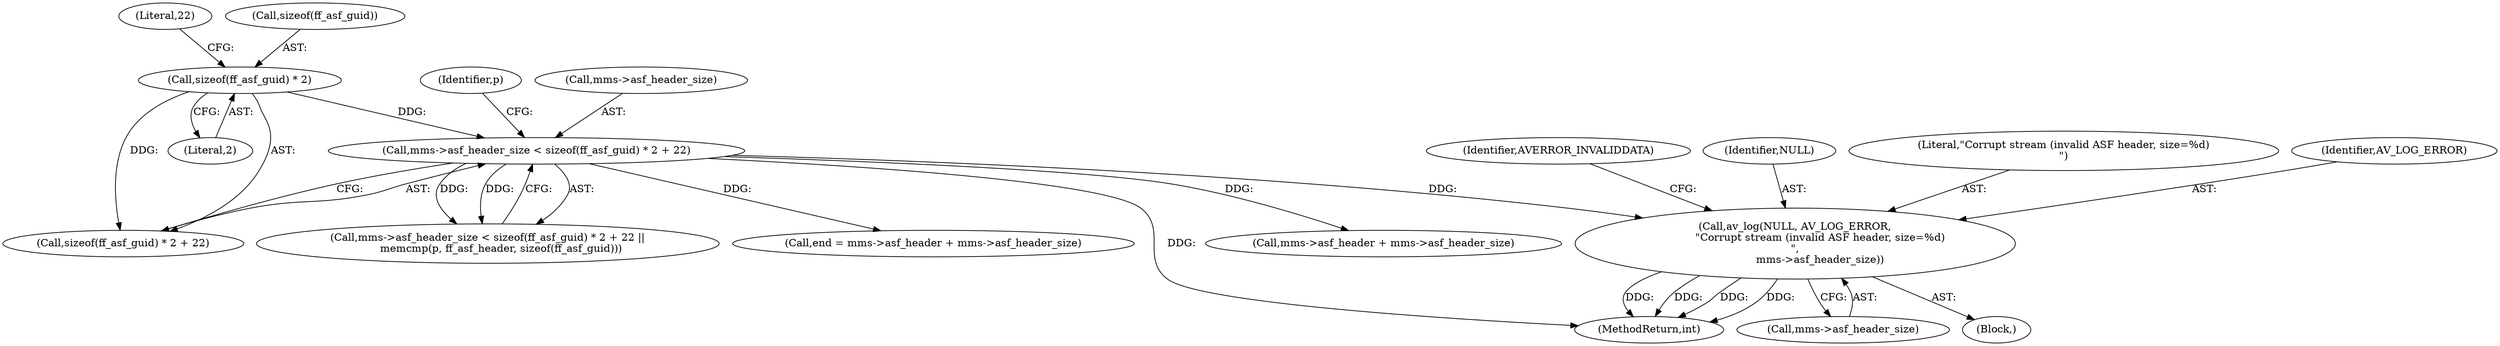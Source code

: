 digraph "0_FFmpeg_cced03dd667a5df6df8fd40d8de0bff477ee02e8@pointer" {
"1000138" [label="(Call,av_log(NULL, AV_LOG_ERROR,\n               \"Corrupt stream (invalid ASF header, size=%d)\n\",\n               mms->asf_header_size))"];
"1000122" [label="(Call,mms->asf_header_size < sizeof(ff_asf_guid) * 2 + 22)"];
"1000127" [label="(Call,sizeof(ff_asf_guid) * 2)"];
"1000146" [label="(Identifier,AVERROR_INVALIDDATA)"];
"1000139" [label="(Identifier,NULL)"];
"1000133" [label="(Identifier,p)"];
"1000126" [label="(Call,sizeof(ff_asf_guid) * 2 + 22)"];
"1000141" [label="(Literal,\"Corrupt stream (invalid ASF header, size=%d)\n\")"];
"1000131" [label="(Literal,22)"];
"1000140" [label="(Identifier,AV_LOG_ERROR)"];
"1000127" [label="(Call,sizeof(ff_asf_guid) * 2)"];
"1000130" [label="(Literal,2)"];
"1000128" [label="(Call,sizeof(ff_asf_guid))"];
"1000495" [label="(MethodReturn,int)"];
"1000142" [label="(Call,mms->asf_header_size)"];
"1000122" [label="(Call,mms->asf_header_size < sizeof(ff_asf_guid) * 2 + 22)"];
"1000149" [label="(Call,mms->asf_header + mms->asf_header_size)"];
"1000121" [label="(Call,mms->asf_header_size < sizeof(ff_asf_guid) * 2 + 22 ||\n        memcmp(p, ff_asf_header, sizeof(ff_asf_guid)))"];
"1000138" [label="(Call,av_log(NULL, AV_LOG_ERROR,\n               \"Corrupt stream (invalid ASF header, size=%d)\n\",\n               mms->asf_header_size))"];
"1000147" [label="(Call,end = mms->asf_header + mms->asf_header_size)"];
"1000123" [label="(Call,mms->asf_header_size)"];
"1000137" [label="(Block,)"];
"1000138" -> "1000137"  [label="AST: "];
"1000138" -> "1000142"  [label="CFG: "];
"1000139" -> "1000138"  [label="AST: "];
"1000140" -> "1000138"  [label="AST: "];
"1000141" -> "1000138"  [label="AST: "];
"1000142" -> "1000138"  [label="AST: "];
"1000146" -> "1000138"  [label="CFG: "];
"1000138" -> "1000495"  [label="DDG: "];
"1000138" -> "1000495"  [label="DDG: "];
"1000138" -> "1000495"  [label="DDG: "];
"1000138" -> "1000495"  [label="DDG: "];
"1000122" -> "1000138"  [label="DDG: "];
"1000122" -> "1000121"  [label="AST: "];
"1000122" -> "1000126"  [label="CFG: "];
"1000123" -> "1000122"  [label="AST: "];
"1000126" -> "1000122"  [label="AST: "];
"1000133" -> "1000122"  [label="CFG: "];
"1000121" -> "1000122"  [label="CFG: "];
"1000122" -> "1000495"  [label="DDG: "];
"1000122" -> "1000121"  [label="DDG: "];
"1000122" -> "1000121"  [label="DDG: "];
"1000127" -> "1000122"  [label="DDG: "];
"1000122" -> "1000147"  [label="DDG: "];
"1000122" -> "1000149"  [label="DDG: "];
"1000127" -> "1000126"  [label="AST: "];
"1000127" -> "1000130"  [label="CFG: "];
"1000128" -> "1000127"  [label="AST: "];
"1000130" -> "1000127"  [label="AST: "];
"1000131" -> "1000127"  [label="CFG: "];
"1000127" -> "1000126"  [label="DDG: "];
}
